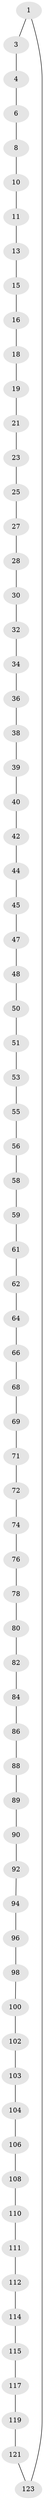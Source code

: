 // Generated by graph-tools (version 1.1) at 2025/52/02/27/25 19:52:23]
// undirected, 73 vertices, 73 edges
graph export_dot {
graph [start="1"]
  node [color=gray90,style=filled];
  1 [super="+2"];
  3;
  4 [super="+5"];
  6 [super="+7"];
  8 [super="+9"];
  10;
  11 [super="+12"];
  13 [super="+14"];
  15;
  16 [super="+17"];
  18;
  19 [super="+20"];
  21 [super="+22"];
  23 [super="+24"];
  25 [super="+26"];
  27;
  28 [super="+29"];
  30 [super="+31"];
  32 [super="+33"];
  34 [super="+35"];
  36 [super="+37"];
  38;
  39;
  40 [super="+41"];
  42 [super="+43"];
  44;
  45 [super="+46"];
  47;
  48 [super="+49"];
  50;
  51 [super="+52"];
  53 [super="+54"];
  55;
  56 [super="+57"];
  58;
  59 [super="+60"];
  61;
  62 [super="+63"];
  64 [super="+65"];
  66 [super="+67"];
  68;
  69 [super="+70"];
  71;
  72 [super="+73"];
  74 [super="+75"];
  76 [super="+77"];
  78 [super="+79"];
  80 [super="+81"];
  82 [super="+83"];
  84 [super="+85"];
  86 [super="+87"];
  88;
  89;
  90 [super="+91"];
  92 [super="+93"];
  94 [super="+95"];
  96 [super="+97"];
  98 [super="+99"];
  100 [super="+101"];
  102;
  103;
  104 [super="+105"];
  106 [super="+107"];
  108 [super="+109"];
  110;
  111;
  112 [super="+113"];
  114;
  115 [super="+116"];
  117 [super="+118"];
  119 [super="+120"];
  121 [super="+122"];
  123 [super="+124"];
  1 -- 3;
  1 -- 123;
  3 -- 4;
  4 -- 6;
  6 -- 8;
  8 -- 10;
  10 -- 11;
  11 -- 13;
  13 -- 15;
  15 -- 16;
  16 -- 18;
  18 -- 19;
  19 -- 21;
  21 -- 23;
  23 -- 25;
  25 -- 27;
  27 -- 28;
  28 -- 30;
  30 -- 32;
  32 -- 34;
  34 -- 36;
  36 -- 38;
  38 -- 39;
  39 -- 40;
  40 -- 42;
  42 -- 44;
  44 -- 45;
  45 -- 47;
  47 -- 48;
  48 -- 50;
  50 -- 51;
  51 -- 53;
  53 -- 55;
  55 -- 56;
  56 -- 58;
  58 -- 59;
  59 -- 61;
  61 -- 62;
  62 -- 64;
  64 -- 66;
  66 -- 68;
  68 -- 69;
  69 -- 71;
  71 -- 72;
  72 -- 74;
  74 -- 76;
  76 -- 78;
  78 -- 80;
  80 -- 82;
  82 -- 84;
  84 -- 86;
  86 -- 88;
  88 -- 89;
  89 -- 90;
  90 -- 92;
  92 -- 94;
  94 -- 96;
  96 -- 98;
  98 -- 100;
  100 -- 102;
  102 -- 103;
  103 -- 104;
  104 -- 106;
  106 -- 108;
  108 -- 110;
  110 -- 111;
  111 -- 112;
  112 -- 114;
  114 -- 115;
  115 -- 117;
  117 -- 119;
  119 -- 121;
  121 -- 123;
}
